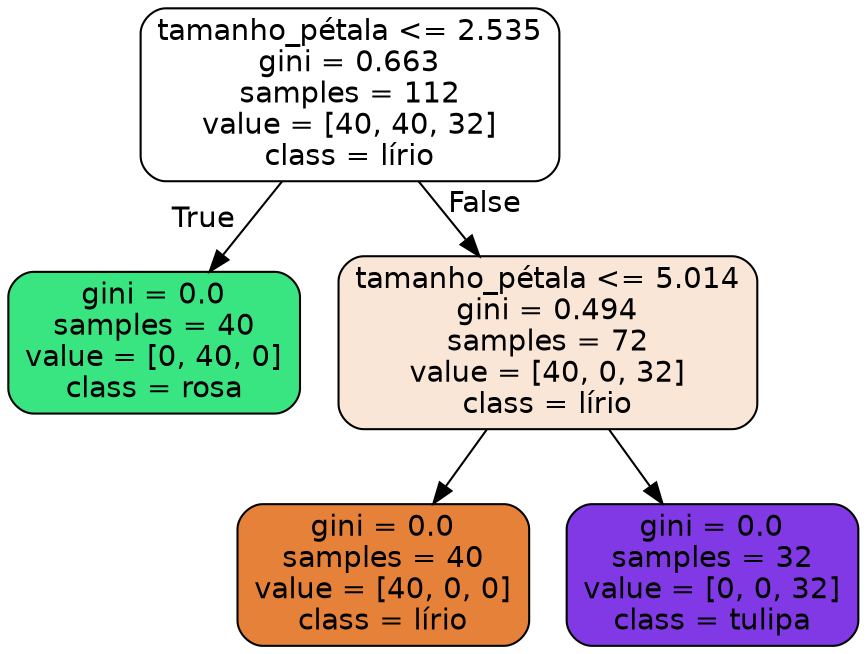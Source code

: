 digraph Tree {
node [shape=box, style="filled, rounded", color="black", fontname="helvetica"] ;
edge [fontname="helvetica"] ;
0 [label="tamanho_pétala <= 2.535\ngini = 0.663\nsamples = 112\nvalue = [40, 40, 32]\nclass = lírio", fillcolor="#ffffff"] ;
1 [label="gini = 0.0\nsamples = 40\nvalue = [0, 40, 0]\nclass = rosa", fillcolor="#39e581"] ;
0 -> 1 [labeldistance=2.5, labelangle=45, headlabel="True"] ;
2 [label="tamanho_pétala <= 5.014\ngini = 0.494\nsamples = 72\nvalue = [40, 0, 32]\nclass = lírio", fillcolor="#fae6d7"] ;
0 -> 2 [labeldistance=2.5, labelangle=-45, headlabel="False"] ;
3 [label="gini = 0.0\nsamples = 40\nvalue = [40, 0, 0]\nclass = lírio", fillcolor="#e58139"] ;
2 -> 3 ;
4 [label="gini = 0.0\nsamples = 32\nvalue = [0, 0, 32]\nclass = tulipa", fillcolor="#8139e5"] ;
2 -> 4 ;
}